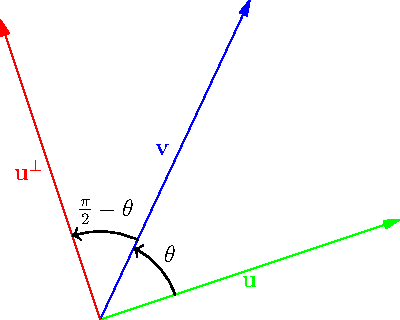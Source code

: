 import geometry;
size(0,160);
usepackage("amsmath");

pair u = (3,1);
pair v = (1.5, 3.2);
pair proj = dot(u,v)/(dot(u,u))*u;
pair uperp = (-u.y, u.x);

draw((0,0) -- u, arrow = Arrow(), green,
     L = Label("$\mathbf{u}$", position = MidPoint), align = S);

draw((0,0) -- v, arrow = Arrow(), blue,
     L = Label("$\mathbf{v}$", position = MidPoint), align = NW);

draw(arc((0,0), 0.25*u, v), linewidth(0.8pt), arrow = Arrow(TeXHead),
     L = Label("$\theta$", position=MidPoint, align=NE));

draw((0,0) -- uperp, arrow = Arrow(), red,
    L = Label("$\mathbf{u}^\perp$", position = MidPoint, align = W));

draw(arc((0,0), 0.25*v, uperp), linewidth(0.8pt), arrow = Arrow(TeXHead),
     L = Label("$\frac{\pi}{2} - \theta$", position=MidPoint, align=N));
